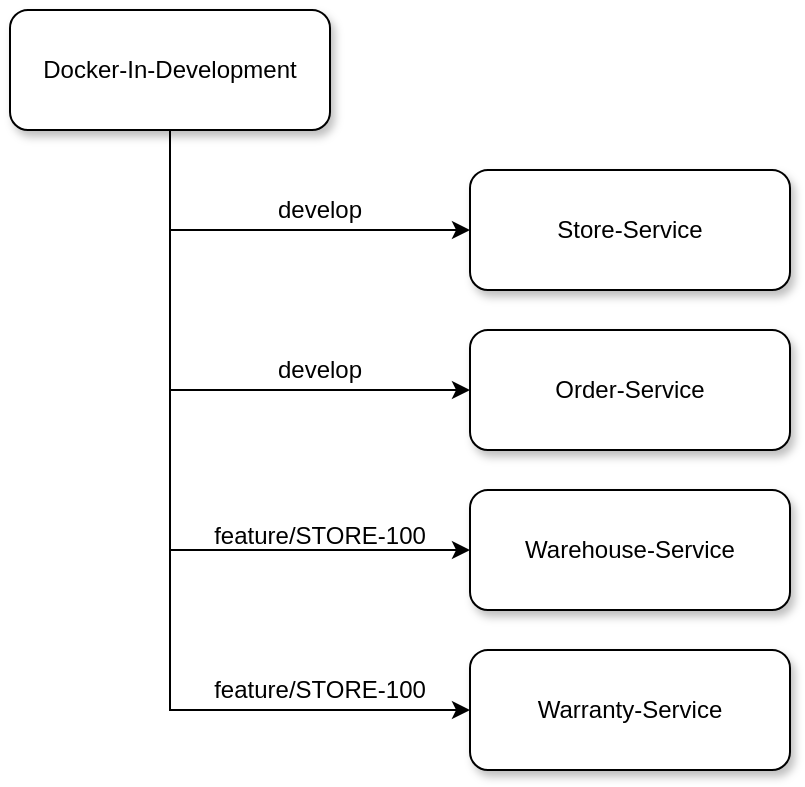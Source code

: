 <mxfile version="15.7.3" type="device"><diagram id="tbVA7bXH7_fChUtALdNM" name="Страница 1"><mxGraphModel dx="895" dy="558" grid="1" gridSize="10" guides="1" tooltips="1" connect="1" arrows="1" fold="1" page="1" pageScale="1" pageWidth="1169" pageHeight="827" math="0" shadow="0"><root><mxCell id="0"/><mxCell id="1" parent="0"/><mxCell id="M9-GXqAIVV1jU1xI2zax-7" style="edgeStyle=orthogonalEdgeStyle;rounded=0;orthogonalLoop=1;jettySize=auto;html=1;entryX=0;entryY=0.5;entryDx=0;entryDy=0;shadow=0;" edge="1" parent="1" source="M9-GXqAIVV1jU1xI2zax-1" target="M9-GXqAIVV1jU1xI2zax-2"><mxGeometry relative="1" as="geometry"><Array as="points"><mxPoint x="380" y="270"/></Array></mxGeometry></mxCell><mxCell id="M9-GXqAIVV1jU1xI2zax-8" style="edgeStyle=orthogonalEdgeStyle;rounded=0;orthogonalLoop=1;jettySize=auto;html=1;entryX=0;entryY=0.5;entryDx=0;entryDy=0;shadow=0;" edge="1" parent="1" source="M9-GXqAIVV1jU1xI2zax-1" target="M9-GXqAIVV1jU1xI2zax-4"><mxGeometry relative="1" as="geometry"><Array as="points"><mxPoint x="380" y="350"/></Array></mxGeometry></mxCell><mxCell id="M9-GXqAIVV1jU1xI2zax-9" style="edgeStyle=orthogonalEdgeStyle;rounded=0;orthogonalLoop=1;jettySize=auto;html=1;entryX=0;entryY=0.5;entryDx=0;entryDy=0;shadow=0;" edge="1" parent="1" source="M9-GXqAIVV1jU1xI2zax-1" target="M9-GXqAIVV1jU1xI2zax-5"><mxGeometry relative="1" as="geometry"><Array as="points"><mxPoint x="380" y="430"/></Array></mxGeometry></mxCell><mxCell id="M9-GXqAIVV1jU1xI2zax-10" style="edgeStyle=orthogonalEdgeStyle;rounded=0;orthogonalLoop=1;jettySize=auto;html=1;entryX=0;entryY=0.5;entryDx=0;entryDy=0;shadow=0;" edge="1" parent="1" source="M9-GXqAIVV1jU1xI2zax-1" target="M9-GXqAIVV1jU1xI2zax-6"><mxGeometry relative="1" as="geometry"><Array as="points"><mxPoint x="380" y="510"/></Array></mxGeometry></mxCell><mxCell id="M9-GXqAIVV1jU1xI2zax-1" value="Docker-In-Development" style="rounded=1;whiteSpace=wrap;html=1;shadow=1;" vertex="1" parent="1"><mxGeometry x="300" y="160" width="160" height="60" as="geometry"/></mxCell><mxCell id="M9-GXqAIVV1jU1xI2zax-2" value="Store-Service" style="rounded=1;whiteSpace=wrap;html=1;shadow=1;" vertex="1" parent="1"><mxGeometry x="530" y="240" width="160" height="60" as="geometry"/></mxCell><mxCell id="M9-GXqAIVV1jU1xI2zax-4" value="Order-Service" style="rounded=1;whiteSpace=wrap;html=1;shadow=1;" vertex="1" parent="1"><mxGeometry x="530" y="320" width="160" height="60" as="geometry"/></mxCell><mxCell id="M9-GXqAIVV1jU1xI2zax-5" value="Warehouse-Service" style="rounded=1;whiteSpace=wrap;html=1;shadow=1;" vertex="1" parent="1"><mxGeometry x="530" y="400" width="160" height="60" as="geometry"/></mxCell><mxCell id="M9-GXqAIVV1jU1xI2zax-6" value="Warranty-Service" style="rounded=1;whiteSpace=wrap;html=1;shadow=1;" vertex="1" parent="1"><mxGeometry x="530" y="480" width="160" height="60" as="geometry"/></mxCell><mxCell id="M9-GXqAIVV1jU1xI2zax-11" value="develop" style="text;html=1;strokeColor=none;fillColor=none;align=center;verticalAlign=middle;whiteSpace=wrap;rounded=0;shadow=1;" vertex="1" parent="1"><mxGeometry x="425" y="250" width="60" height="20" as="geometry"/></mxCell><mxCell id="M9-GXqAIVV1jU1xI2zax-12" value="develop" style="text;html=1;strokeColor=none;fillColor=none;align=center;verticalAlign=middle;whiteSpace=wrap;rounded=0;shadow=1;" vertex="1" parent="1"><mxGeometry x="425" y="330" width="60" height="20" as="geometry"/></mxCell><mxCell id="M9-GXqAIVV1jU1xI2zax-13" value="feature/STORE-100" style="text;html=1;strokeColor=none;fillColor=none;align=center;verticalAlign=middle;whiteSpace=wrap;rounded=0;shadow=1;" vertex="1" parent="1"><mxGeometry x="400" y="413" width="110" height="20" as="geometry"/></mxCell><mxCell id="M9-GXqAIVV1jU1xI2zax-14" value="feature/STORE-100" style="text;html=1;strokeColor=none;fillColor=none;align=center;verticalAlign=middle;whiteSpace=wrap;rounded=0;shadow=1;" vertex="1" parent="1"><mxGeometry x="400" y="490" width="110" height="20" as="geometry"/></mxCell></root></mxGraphModel></diagram></mxfile>